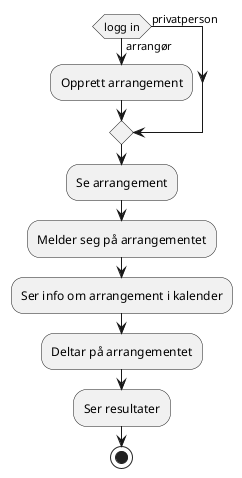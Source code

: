 @startuml


if (logg in) then (arrangør)
:Opprett arrangement;



else (privatperson)

endif

:Se arrangement;
:Melder seg på arrangementet;
:Ser info om arrangement i kalender;
:Deltar på arrangementet;
:Ser resultater;
stop

@enduml